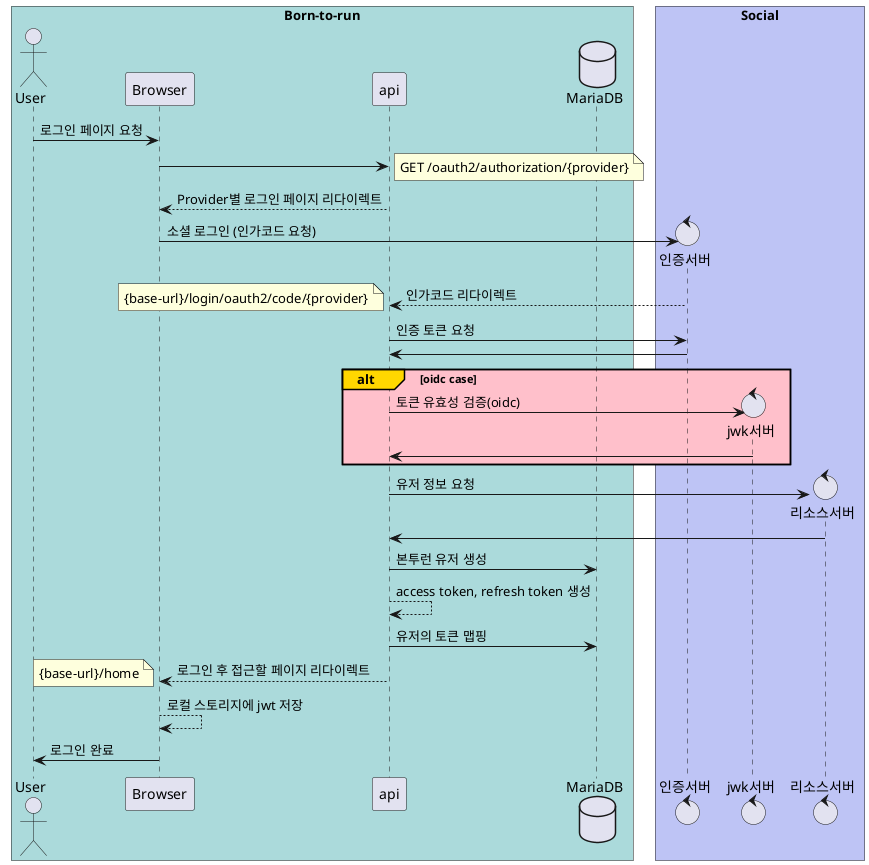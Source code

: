 @startuml
skinparam ParticipantPadding 20
skinparam BoxPadding 10

box "Born-to-run" #ABDADB
actor       User        as u
participant Browser     as fe
participant api         as be
database    MariaDB    as db
end box

u -> fe: 로그인 페이지 요청
fe -> be
note right
  GET /oauth2/authorization/{provider}
end note
fe <-- be: Provider별 로그인 페이지 리다이렉트

box "Social" #BEC4F5
create control 인증서버 as auth
fe -> auth: 소셜 로그인 (인가코드 요청)

be <-- auth: 인가코드 리다이렉트
note left
  {base-url}/login/oauth2/code/{provider}
end note

be -> auth: 인증 토큰 요청
be <- auth

alt#Gold #Pink oidc case
    create control jwk서버 as jwk
    be -> jwk: 토큰 유효성 검증(oidc)
    be <- jwk
end

create control 리소스서버 as resource
be -> resource: 유저 정보 요청
be <- resource

be -> db: 본투런 유저 생성
be --> be: access token, refresh token 생성
be -> db: 유저의 토큰 맵핑
be --> fe: 로그인 후 접근할 페이지 리다이렉트

note left
  {base-url}/home
end note

fe --> fe: 로컬 스토리지에 jwt 저장
u <- fe: 로그인 완료

end box
@enduml
